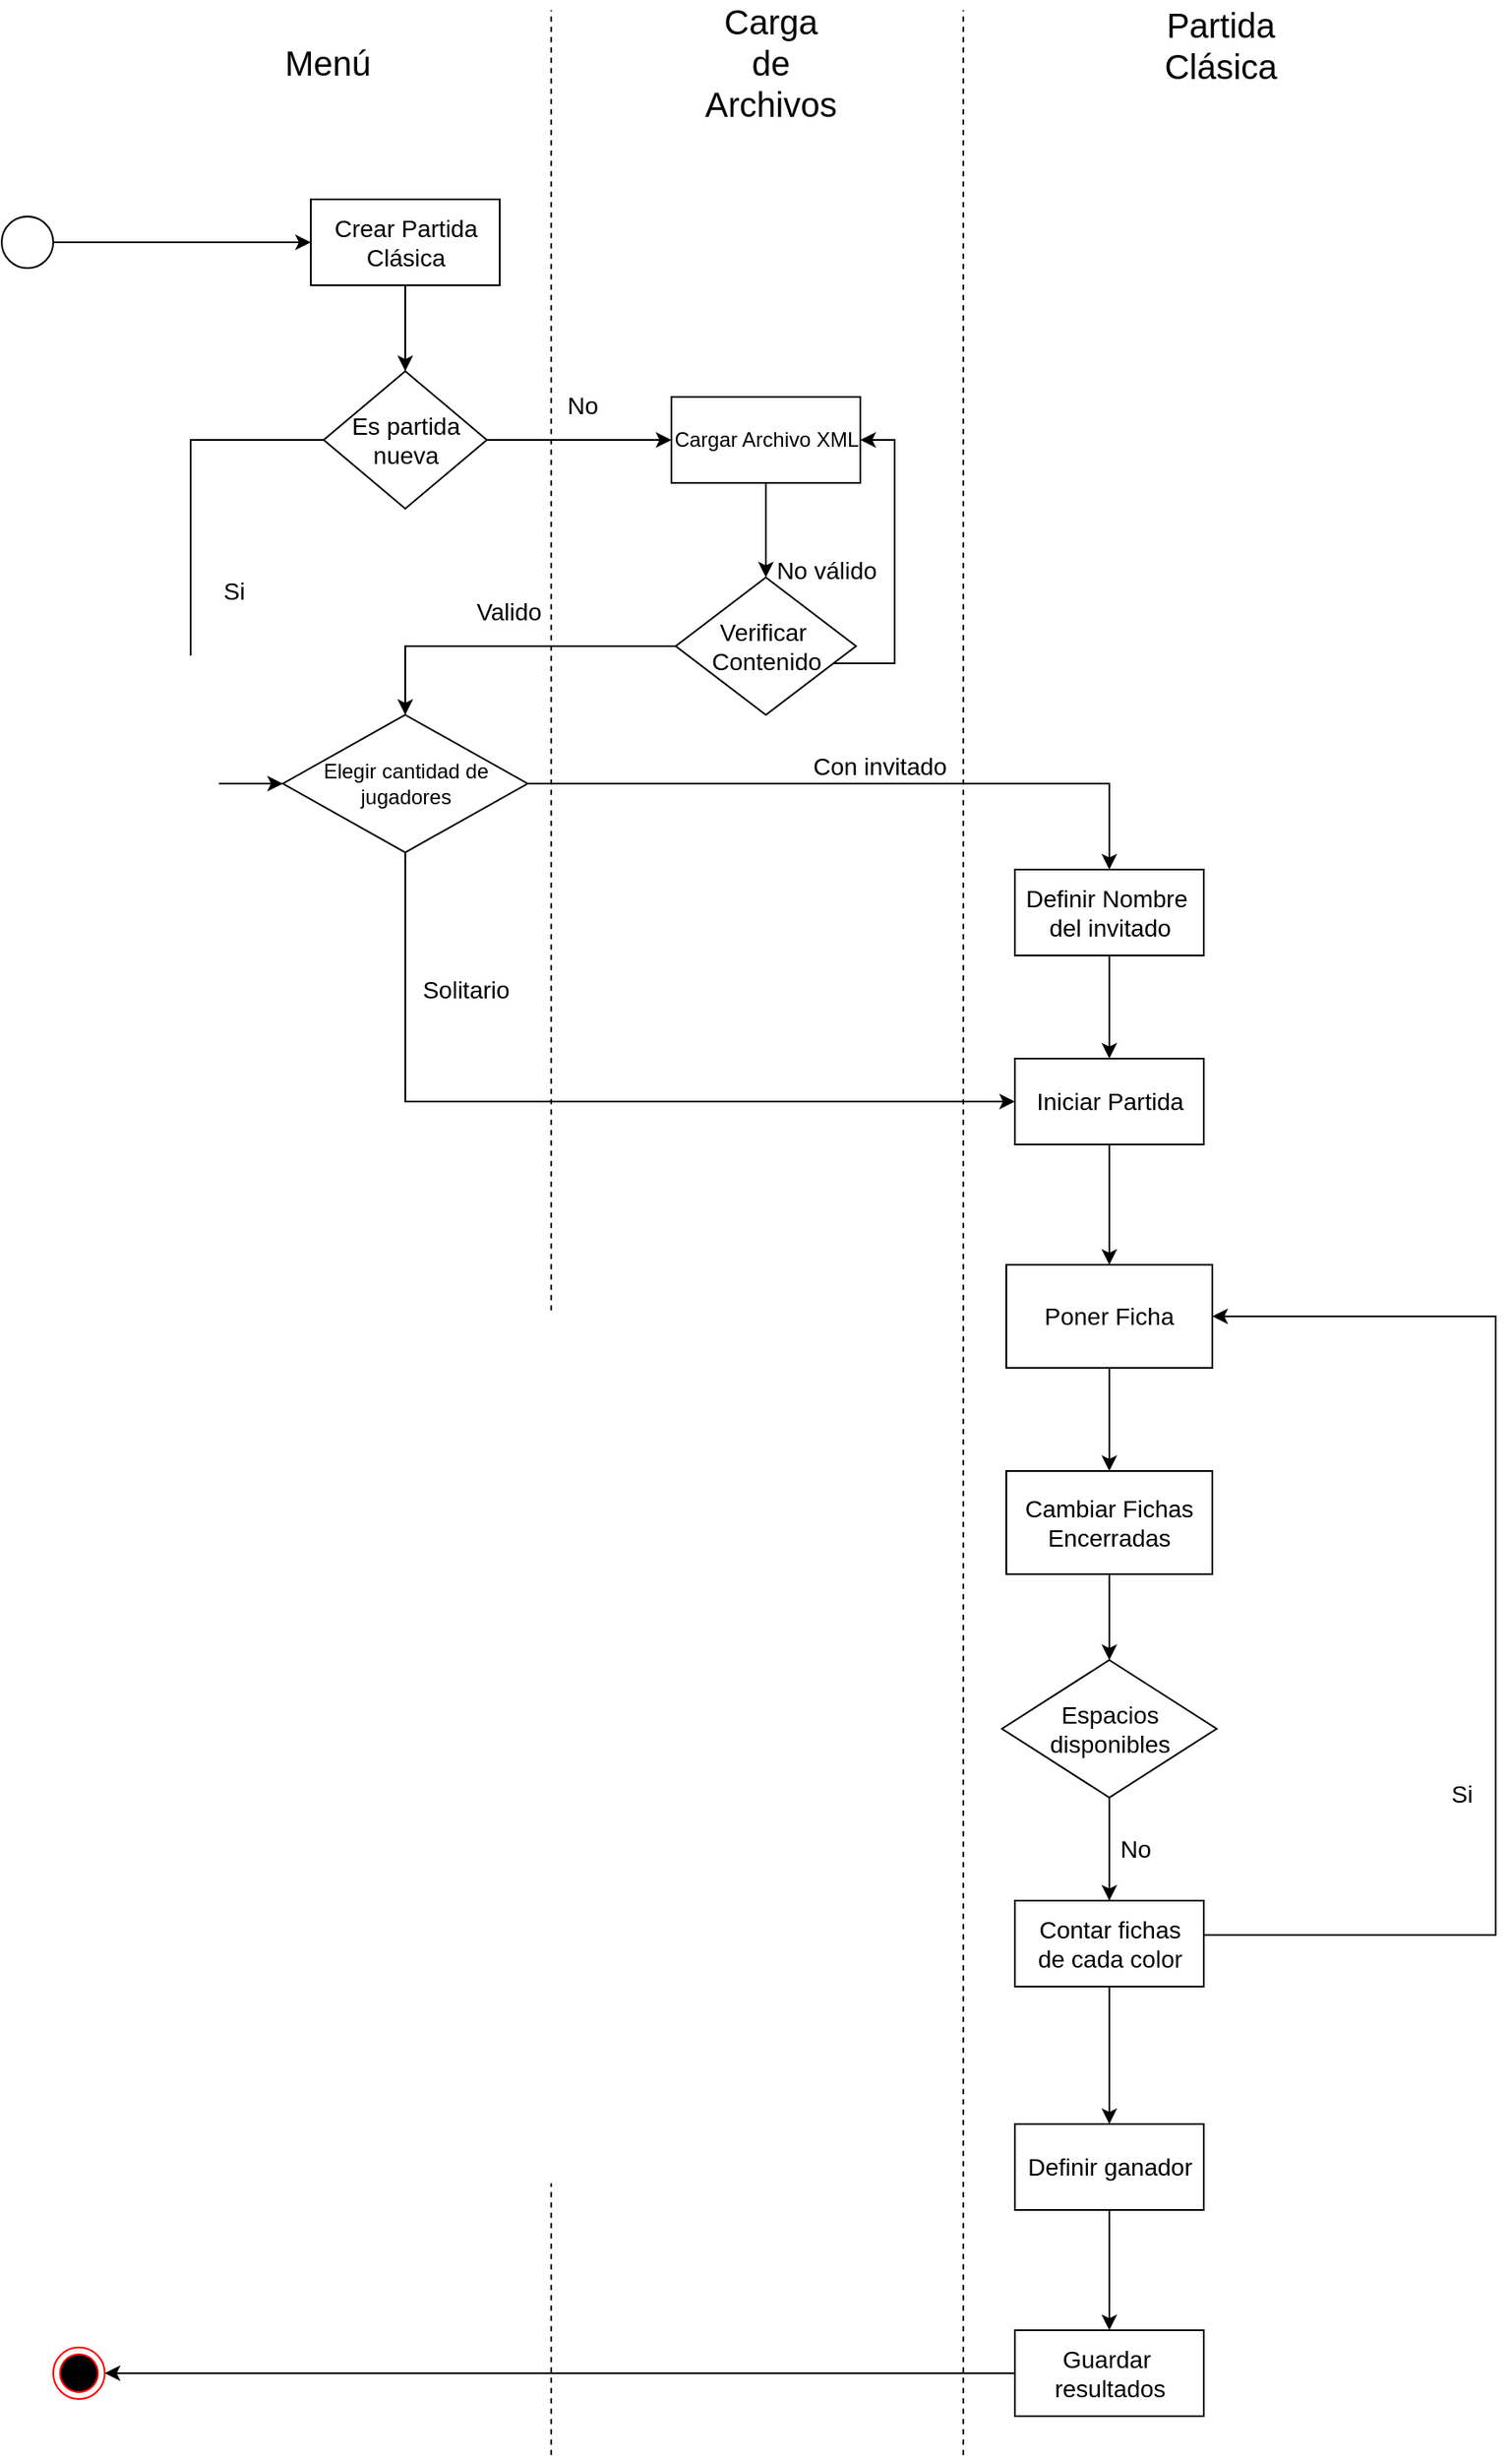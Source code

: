 <mxfile version="13.7.9" type="device"><diagram id="nZm67ThmI8m-LSLt7eSh" name="Página-1"><mxGraphModel dx="2048" dy="2034" grid="1" gridSize="10" guides="1" tooltips="1" connect="1" arrows="1" fold="1" page="1" pageScale="1" pageWidth="1100" pageHeight="850" math="0" shadow="0"><root><mxCell id="0"/><mxCell id="1" parent="0"/><mxCell id="o_m9kP5PqW9IsxZSpRJF-7" style="edgeStyle=orthogonalEdgeStyle;rounded=0;orthogonalLoop=1;jettySize=auto;html=1;" edge="1" parent="1" source="o_m9kP5PqW9IsxZSpRJF-1" target="o_m9kP5PqW9IsxZSpRJF-21"><mxGeometry relative="1" as="geometry"><mxPoint x="332.5" y="90" as="targetPoint"/></mxGeometry></mxCell><mxCell id="o_m9kP5PqW9IsxZSpRJF-1" value="" style="ellipse;whiteSpace=wrap;html=1;aspect=fixed;" vertex="1" parent="1"><mxGeometry x="160" y="-40" width="30" height="30" as="geometry"/></mxCell><mxCell id="o_m9kP5PqW9IsxZSpRJF-2" value="" style="ellipse;html=1;shape=endState;fillColor=#000000;strokeColor=#ff0000;" vertex="1" parent="1"><mxGeometry x="190" y="1200" width="30" height="30" as="geometry"/></mxCell><mxCell id="o_m9kP5PqW9IsxZSpRJF-12" style="edgeStyle=orthogonalEdgeStyle;rounded=0;orthogonalLoop=1;jettySize=auto;html=1;fontSize=14;" edge="1" parent="1" source="o_m9kP5PqW9IsxZSpRJF-4" target="o_m9kP5PqW9IsxZSpRJF-11"><mxGeometry relative="1" as="geometry"/></mxCell><mxCell id="o_m9kP5PqW9IsxZSpRJF-4" value="Cargar Archivo XML" style="html=1;" vertex="1" parent="1"><mxGeometry x="550" y="65" width="110" height="50" as="geometry"/></mxCell><mxCell id="o_m9kP5PqW9IsxZSpRJF-18" value="Solitario" style="edgeStyle=orthogonalEdgeStyle;rounded=0;orthogonalLoop=1;jettySize=auto;html=1;fontSize=14;" edge="1" parent="1" source="o_m9kP5PqW9IsxZSpRJF-5" target="o_m9kP5PqW9IsxZSpRJF-16"><mxGeometry x="-0.68" y="35" relative="1" as="geometry"><Array as="points"><mxPoint x="395" y="475"/></Array><mxPoint as="offset"/></mxGeometry></mxCell><mxCell id="o_m9kP5PqW9IsxZSpRJF-19" value="Con invitado" style="edgeStyle=orthogonalEdgeStyle;rounded=0;orthogonalLoop=1;jettySize=auto;html=1;fontSize=14;" edge="1" parent="1" source="o_m9kP5PqW9IsxZSpRJF-5" target="o_m9kP5PqW9IsxZSpRJF-15"><mxGeometry x="0.055" y="10" relative="1" as="geometry"><mxPoint x="820" y="290" as="sourcePoint"/><mxPoint as="offset"/></mxGeometry></mxCell><mxCell id="o_m9kP5PqW9IsxZSpRJF-5" value="Elegir cantidad de jugadores" style="rhombus;whiteSpace=wrap;html=1;" vertex="1" parent="1"><mxGeometry x="323.75" y="250" width="142.5" height="80" as="geometry"/></mxCell><mxCell id="o_m9kP5PqW9IsxZSpRJF-8" value="No" style="edgeStyle=orthogonalEdgeStyle;rounded=0;orthogonalLoop=1;jettySize=auto;html=1;fontSize=14;" edge="1" parent="1" source="o_m9kP5PqW9IsxZSpRJF-22" target="o_m9kP5PqW9IsxZSpRJF-4"><mxGeometry x="0.02" y="20" relative="1" as="geometry"><mxPoint x="457.5" y="90" as="sourcePoint"/><mxPoint as="offset"/></mxGeometry></mxCell><mxCell id="o_m9kP5PqW9IsxZSpRJF-9" value="Si" style="edgeStyle=orthogonalEdgeStyle;rounded=0;orthogonalLoop=1;jettySize=auto;html=1;fontSize=14;" edge="1" parent="1" source="o_m9kP5PqW9IsxZSpRJF-22" target="o_m9kP5PqW9IsxZSpRJF-5"><mxGeometry y="25" relative="1" as="geometry"><mxPoint x="395" y="130" as="sourcePoint"/><Array as="points"><mxPoint x="270" y="90"/><mxPoint x="270" y="290"/></Array><mxPoint as="offset"/></mxGeometry></mxCell><mxCell id="o_m9kP5PqW9IsxZSpRJF-13" value="No válido" style="edgeStyle=orthogonalEdgeStyle;rounded=0;orthogonalLoop=1;jettySize=auto;html=1;fontSize=14;" edge="1" parent="1" source="o_m9kP5PqW9IsxZSpRJF-11" target="o_m9kP5PqW9IsxZSpRJF-4"><mxGeometry x="-0.032" y="40" relative="1" as="geometry"><Array as="points"><mxPoint x="680" y="220"/><mxPoint x="680" y="90"/></Array><mxPoint as="offset"/></mxGeometry></mxCell><mxCell id="o_m9kP5PqW9IsxZSpRJF-24" value="Valido" style="edgeStyle=orthogonalEdgeStyle;rounded=0;orthogonalLoop=1;jettySize=auto;html=1;fontSize=14;" edge="1" parent="1" source="o_m9kP5PqW9IsxZSpRJF-11" target="o_m9kP5PqW9IsxZSpRJF-5"><mxGeometry x="-0.006" y="-20" relative="1" as="geometry"><Array as="points"><mxPoint x="395" y="210"/></Array><mxPoint as="offset"/></mxGeometry></mxCell><mxCell id="o_m9kP5PqW9IsxZSpRJF-11" value="Verificar&amp;nbsp;&lt;br&gt;Contenido" style="rhombus;whiteSpace=wrap;html=1;fontSize=14;" vertex="1" parent="1"><mxGeometry x="552.5" y="170" width="105" height="80" as="geometry"/></mxCell><mxCell id="o_m9kP5PqW9IsxZSpRJF-20" style="edgeStyle=orthogonalEdgeStyle;rounded=0;orthogonalLoop=1;jettySize=auto;html=1;fontSize=14;" edge="1" parent="1" source="o_m9kP5PqW9IsxZSpRJF-15" target="o_m9kP5PqW9IsxZSpRJF-16"><mxGeometry relative="1" as="geometry"/></mxCell><mxCell id="o_m9kP5PqW9IsxZSpRJF-15" value="Definir Nombre&amp;nbsp;&lt;br&gt;del invitado" style="html=1;fontSize=14;" vertex="1" parent="1"><mxGeometry x="750" y="340" width="110" height="50" as="geometry"/></mxCell><mxCell id="o_m9kP5PqW9IsxZSpRJF-27" style="edgeStyle=orthogonalEdgeStyle;rounded=0;orthogonalLoop=1;jettySize=auto;html=1;fontSize=14;" edge="1" parent="1" source="o_m9kP5PqW9IsxZSpRJF-16" target="o_m9kP5PqW9IsxZSpRJF-25"><mxGeometry relative="1" as="geometry"/></mxCell><mxCell id="o_m9kP5PqW9IsxZSpRJF-16" value="Iniciar Partida" style="html=1;fontSize=14;" vertex="1" parent="1"><mxGeometry x="750" y="450" width="110" height="50" as="geometry"/></mxCell><mxCell id="o_m9kP5PqW9IsxZSpRJF-23" style="edgeStyle=orthogonalEdgeStyle;rounded=0;orthogonalLoop=1;jettySize=auto;html=1;fontSize=14;" edge="1" parent="1" source="o_m9kP5PqW9IsxZSpRJF-21" target="o_m9kP5PqW9IsxZSpRJF-22"><mxGeometry relative="1" as="geometry"/></mxCell><mxCell id="o_m9kP5PqW9IsxZSpRJF-21" value="Crear Partida &lt;br&gt;Clásica" style="html=1;fontSize=14;" vertex="1" parent="1"><mxGeometry x="340" y="-50" width="110" height="50" as="geometry"/></mxCell><mxCell id="o_m9kP5PqW9IsxZSpRJF-22" value="Es partida nueva" style="rhombus;whiteSpace=wrap;html=1;fontSize=14;" vertex="1" parent="1"><mxGeometry x="347.5" y="50" width="95" height="80" as="geometry"/></mxCell><mxCell id="o_m9kP5PqW9IsxZSpRJF-29" style="edgeStyle=orthogonalEdgeStyle;rounded=0;orthogonalLoop=1;jettySize=auto;html=1;fontSize=14;" edge="1" parent="1" source="o_m9kP5PqW9IsxZSpRJF-25" target="o_m9kP5PqW9IsxZSpRJF-28"><mxGeometry relative="1" as="geometry"/></mxCell><mxCell id="o_m9kP5PqW9IsxZSpRJF-25" value="Poner Ficha" style="rounded=0;whiteSpace=wrap;html=1;fontSize=14;" vertex="1" parent="1"><mxGeometry x="745" y="570" width="120" height="60" as="geometry"/></mxCell><mxCell id="o_m9kP5PqW9IsxZSpRJF-49" style="edgeStyle=orthogonalEdgeStyle;rounded=0;orthogonalLoop=1;jettySize=auto;html=1;fontSize=14;" edge="1" parent="1" source="o_m9kP5PqW9IsxZSpRJF-28" target="o_m9kP5PqW9IsxZSpRJF-31"><mxGeometry relative="1" as="geometry"><mxPoint x="805" y="830" as="targetPoint"/></mxGeometry></mxCell><mxCell id="o_m9kP5PqW9IsxZSpRJF-28" value="Cambiar Fichas&lt;br&gt;Encerradas" style="rounded=0;whiteSpace=wrap;html=1;fontSize=14;" vertex="1" parent="1"><mxGeometry x="745" y="690" width="120" height="60" as="geometry"/></mxCell><mxCell id="o_m9kP5PqW9IsxZSpRJF-33" value="Si" style="edgeStyle=orthogonalEdgeStyle;rounded=0;orthogonalLoop=1;jettySize=auto;html=1;fontSize=14;" edge="1" parent="1" source="o_m9kP5PqW9IsxZSpRJF-31" target="o_m9kP5PqW9IsxZSpRJF-25"><mxGeometry x="-0.067" y="20" relative="1" as="geometry"><mxPoint x="970" y="960" as="targetPoint"/><Array as="points"><mxPoint x="1030" y="960"/><mxPoint x="1030" y="600"/></Array><mxPoint as="offset"/></mxGeometry></mxCell><mxCell id="o_m9kP5PqW9IsxZSpRJF-37" value="No" style="edgeStyle=orthogonalEdgeStyle;rounded=0;orthogonalLoop=1;jettySize=auto;html=1;fontSize=14;" edge="1" parent="1" source="o_m9kP5PqW9IsxZSpRJF-31" target="o_m9kP5PqW9IsxZSpRJF-36"><mxGeometry y="15" relative="1" as="geometry"><mxPoint as="offset"/></mxGeometry></mxCell><mxCell id="o_m9kP5PqW9IsxZSpRJF-31" value="Espacios&lt;br&gt;disponibles" style="rhombus;whiteSpace=wrap;html=1;fontSize=14;" vertex="1" parent="1"><mxGeometry x="742.5" y="800" width="125" height="80" as="geometry"/></mxCell><mxCell id="o_m9kP5PqW9IsxZSpRJF-39" style="edgeStyle=orthogonalEdgeStyle;rounded=0;orthogonalLoop=1;jettySize=auto;html=1;fontSize=14;" edge="1" parent="1" source="o_m9kP5PqW9IsxZSpRJF-36" target="o_m9kP5PqW9IsxZSpRJF-38"><mxGeometry relative="1" as="geometry"/></mxCell><mxCell id="o_m9kP5PqW9IsxZSpRJF-36" value="Contar fichas&lt;br&gt;de cada color" style="html=1;fontSize=14;" vertex="1" parent="1"><mxGeometry x="750" y="940" width="110" height="50" as="geometry"/></mxCell><mxCell id="o_m9kP5PqW9IsxZSpRJF-41" style="edgeStyle=orthogonalEdgeStyle;rounded=0;orthogonalLoop=1;jettySize=auto;html=1;fontSize=14;" edge="1" parent="1" source="o_m9kP5PqW9IsxZSpRJF-38" target="o_m9kP5PqW9IsxZSpRJF-40"><mxGeometry relative="1" as="geometry"/></mxCell><mxCell id="o_m9kP5PqW9IsxZSpRJF-38" value="Definir ganador" style="html=1;fontSize=14;" vertex="1" parent="1"><mxGeometry x="750" y="1070" width="110" height="50" as="geometry"/></mxCell><mxCell id="o_m9kP5PqW9IsxZSpRJF-45" style="edgeStyle=orthogonalEdgeStyle;rounded=0;orthogonalLoop=1;jettySize=auto;html=1;fontSize=14;" edge="1" parent="1" source="o_m9kP5PqW9IsxZSpRJF-40" target="o_m9kP5PqW9IsxZSpRJF-2"><mxGeometry relative="1" as="geometry"/></mxCell><mxCell id="o_m9kP5PqW9IsxZSpRJF-40" value="Guardar&amp;nbsp;&lt;br&gt;resultados" style="html=1;fontSize=14;" vertex="1" parent="1"><mxGeometry x="750" y="1190" width="110" height="50" as="geometry"/></mxCell><mxCell id="o_m9kP5PqW9IsxZSpRJF-56" value="" style="endArrow=none;dashed=1;html=1;fontSize=14;" edge="1" parent="1"><mxGeometry width="50" height="50" relative="1" as="geometry"><mxPoint x="480" y="1262.667" as="sourcePoint"/><mxPoint x="480" y="-160" as="targetPoint"/></mxGeometry></mxCell><mxCell id="o_m9kP5PqW9IsxZSpRJF-57" value="" style="endArrow=none;dashed=1;html=1;fontSize=14;" edge="1" parent="1"><mxGeometry width="50" height="50" relative="1" as="geometry"><mxPoint x="720" y="1262.667" as="sourcePoint"/><mxPoint x="720" y="-160" as="targetPoint"/></mxGeometry></mxCell><mxCell id="o_m9kP5PqW9IsxZSpRJF-58" value="Menú" style="text;html=1;strokeColor=none;fillColor=none;align=center;verticalAlign=middle;whiteSpace=wrap;rounded=0;fontSize=20;" vertex="1" parent="1"><mxGeometry x="330" y="-140" width="40" height="20" as="geometry"/></mxCell><mxCell id="o_m9kP5PqW9IsxZSpRJF-59" value="Carga&lt;br&gt;de Archivos" style="text;html=1;strokeColor=none;fillColor=none;align=center;verticalAlign=middle;whiteSpace=wrap;rounded=0;fontSize=20;" vertex="1" parent="1"><mxGeometry x="587.5" y="-140" width="40" height="20" as="geometry"/></mxCell><mxCell id="o_m9kP5PqW9IsxZSpRJF-60" value="Partida&lt;br&gt;Clásica" style="text;html=1;strokeColor=none;fillColor=none;align=center;verticalAlign=middle;whiteSpace=wrap;rounded=0;fontSize=20;" vertex="1" parent="1"><mxGeometry x="850" y="-150" width="40" height="20" as="geometry"/></mxCell></root></mxGraphModel></diagram></mxfile>